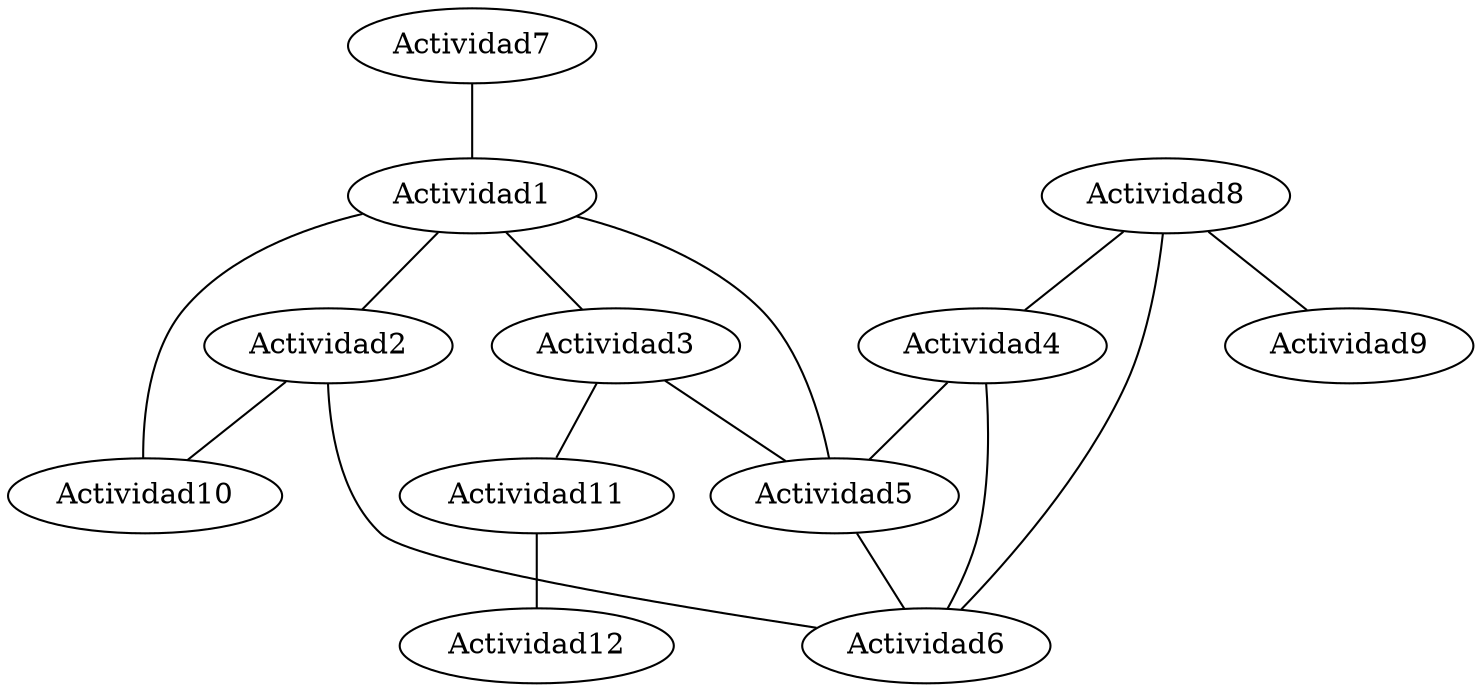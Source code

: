 strict graph G {
  1 [ style="solid" label="Actividad1" ];
  2 [ style="solid" label="Actividad2" ];
  3 [ style="solid" label="Actividad10" ];
  4 [ style="solid" label="Actividad3" ];
  5 [ style="solid" label="Actividad5" ];
  6 [ style="solid" label="Actividad8" ];
  7 [ style="solid" label="Actividad4" ];
  8 [ style="solid" label="Actividad6" ];
  9 [ style="solid" label="Actividad9" ];
  10 [ style="solid" label="Actividad7" ];
  11 [ style="solid" label="Actividad11" ];
  12 [ style="solid" label="Actividad12" ];
  1 -- 2 [ style="solid" ];
  1 -- 3 [ style="solid" ];
  2 -- 3 [ style="solid" ];
  1 -- 4 [ style="solid" ];
  1 -- 5 [ style="solid" ];
  4 -- 5 [ style="solid" ];
  6 -- 7 [ style="solid" ];
  6 -- 8 [ style="solid" ];
  7 -- 8 [ style="solid" ];
  7 -- 5 [ style="solid" ];
  5 -- 8 [ style="solid" ];
  6 -- 9 [ style="solid" ];
  10 -- 1 [ style="solid" ];
  4 -- 11 [ style="solid" ];
  2 -- 8 [ style="solid" ];
  11 -- 12 [ style="solid" ];
}
